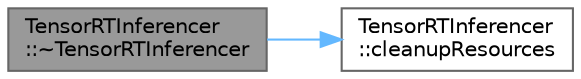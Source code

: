 digraph "TensorRTInferencer::~TensorRTInferencer"
{
 // LATEX_PDF_SIZE
  bgcolor="transparent";
  edge [fontname=Helvetica,fontsize=10,labelfontname=Helvetica,labelfontsize=10];
  node [fontname=Helvetica,fontsize=10,shape=box,height=0.2,width=0.4];
  rankdir="LR";
  Node1 [id="Node000001",label="TensorRTInferencer\l::~TensorRTInferencer",height=0.2,width=0.4,color="gray40", fillcolor="grey60", style="filled", fontcolor="black",tooltip=" "];
  Node1 -> Node2 [id="edge1_Node000001_Node000002",color="steelblue1",style="solid",tooltip=" "];
  Node2 [id="Node000002",label="TensorRTInferencer\l::cleanupResources",height=0.2,width=0.4,color="grey40", fillcolor="white", style="filled",URL="$classTensorRTInferencer.html#a247366d6e4fd54d8bf9fa20426e10693",tooltip=" "];
}
